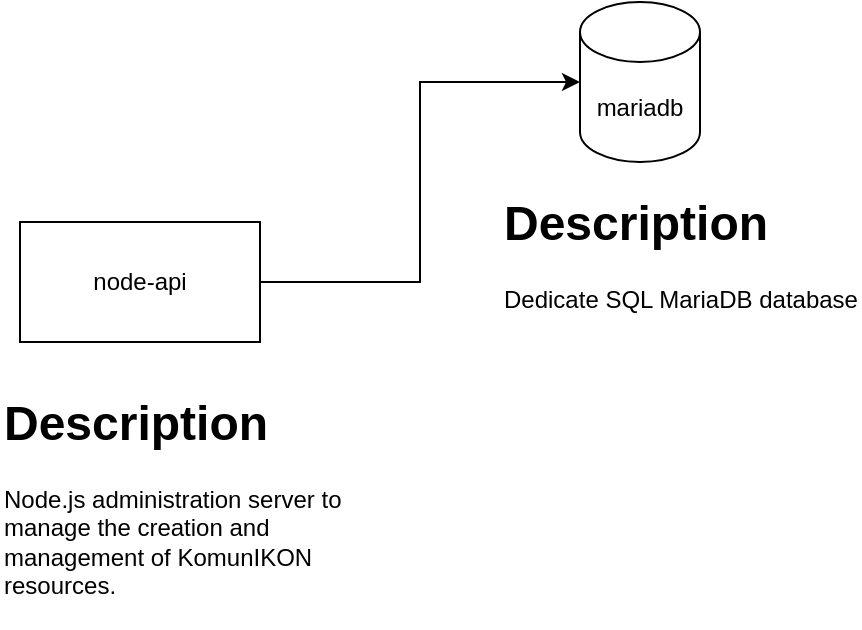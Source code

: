 <mxfile version="24.7.6">
  <diagram name="Page-1" id="6domZf8tl4awhtPSck83">
    <mxGraphModel dx="1235" dy="658" grid="1" gridSize="10" guides="1" tooltips="1" connect="1" arrows="1" fold="1" page="1" pageScale="1" pageWidth="827" pageHeight="1169" math="0" shadow="0">
      <root>
        <mxCell id="0" />
        <mxCell id="1" parent="0" />
        <mxCell id="27nqHqBm92Br-MZQgFQg-1" value="node-api" style="rounded=0;whiteSpace=wrap;html=1;" vertex="1" parent="1">
          <mxGeometry x="330" y="200" width="120" height="60" as="geometry" />
        </mxCell>
        <mxCell id="27nqHqBm92Br-MZQgFQg-2" value="mariadb" style="shape=cylinder3;whiteSpace=wrap;html=1;boundedLbl=1;backgroundOutline=1;size=15;" vertex="1" parent="1">
          <mxGeometry x="610" y="90" width="60" height="80" as="geometry" />
        </mxCell>
        <mxCell id="27nqHqBm92Br-MZQgFQg-3" style="edgeStyle=orthogonalEdgeStyle;rounded=0;orthogonalLoop=1;jettySize=auto;html=1;exitX=1;exitY=0.5;exitDx=0;exitDy=0;entryX=0;entryY=0.5;entryDx=0;entryDy=0;entryPerimeter=0;" edge="1" parent="1" source="27nqHqBm92Br-MZQgFQg-1" target="27nqHqBm92Br-MZQgFQg-2">
          <mxGeometry relative="1" as="geometry" />
        </mxCell>
        <mxCell id="27nqHqBm92Br-MZQgFQg-4" value="&lt;h1 style=&quot;margin-top: 0px;&quot;&gt;Description&lt;/h1&gt;&lt;p&gt;Node.js administration server to manage the creation and management of KomunIKON resources.&amp;nbsp;&lt;/p&gt;" style="text;html=1;whiteSpace=wrap;overflow=hidden;rounded=0;" vertex="1" parent="1">
          <mxGeometry x="320" y="280" width="180" height="120" as="geometry" />
        </mxCell>
        <mxCell id="27nqHqBm92Br-MZQgFQg-5" value="&lt;h1 style=&quot;margin-top: 0px;&quot;&gt;Description&lt;/h1&gt;&lt;p&gt;Dedicate SQL MariaDB database&lt;/p&gt;" style="text;html=1;whiteSpace=wrap;overflow=hidden;rounded=0;" vertex="1" parent="1">
          <mxGeometry x="570" y="180" width="180" height="120" as="geometry" />
        </mxCell>
      </root>
    </mxGraphModel>
  </diagram>
</mxfile>
